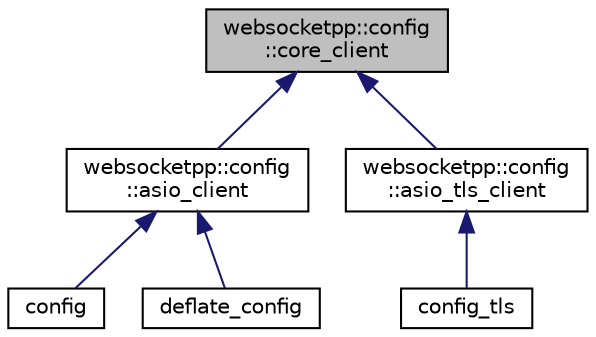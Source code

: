 digraph "websocketpp::config::core_client"
{
  edge [fontname="Helvetica",fontsize="10",labelfontname="Helvetica",labelfontsize="10"];
  node [fontname="Helvetica",fontsize="10",shape=record];
  Node0 [label="websocketpp::config\l::core_client",height=0.2,width=0.4,color="black", fillcolor="grey75", style="filled", fontcolor="black"];
  Node0 -> Node1 [dir="back",color="midnightblue",fontsize="10",style="solid"];
  Node1 [label="websocketpp::config\l::asio_client",height=0.2,width=0.4,color="black", fillcolor="white", style="filled",URL="$structwebsocketpp_1_1config_1_1asio__client.html",tooltip="Client config with asio transport and TLS disabled. "];
  Node1 -> Node2 [dir="back",color="midnightblue",fontsize="10",style="solid"];
  Node2 [label="config",height=0.2,width=0.4,color="black", fillcolor="white", style="filled",URL="$classconfig.html"];
  Node1 -> Node3 [dir="back",color="midnightblue",fontsize="10",style="solid"];
  Node3 [label="deflate_config",height=0.2,width=0.4,color="black", fillcolor="white", style="filled",URL="$structdeflate__config.html"];
  Node0 -> Node4 [dir="back",color="midnightblue",fontsize="10",style="solid"];
  Node4 [label="websocketpp::config\l::asio_tls_client",height=0.2,width=0.4,color="black", fillcolor="white", style="filled",URL="$structwebsocketpp_1_1config_1_1asio__tls__client.html",tooltip="Client config with asio transport and TLS enabled. "];
  Node4 -> Node5 [dir="back",color="midnightblue",fontsize="10",style="solid"];
  Node5 [label="config_tls",height=0.2,width=0.4,color="black", fillcolor="white", style="filled",URL="$structconfig__tls.html"];
}

